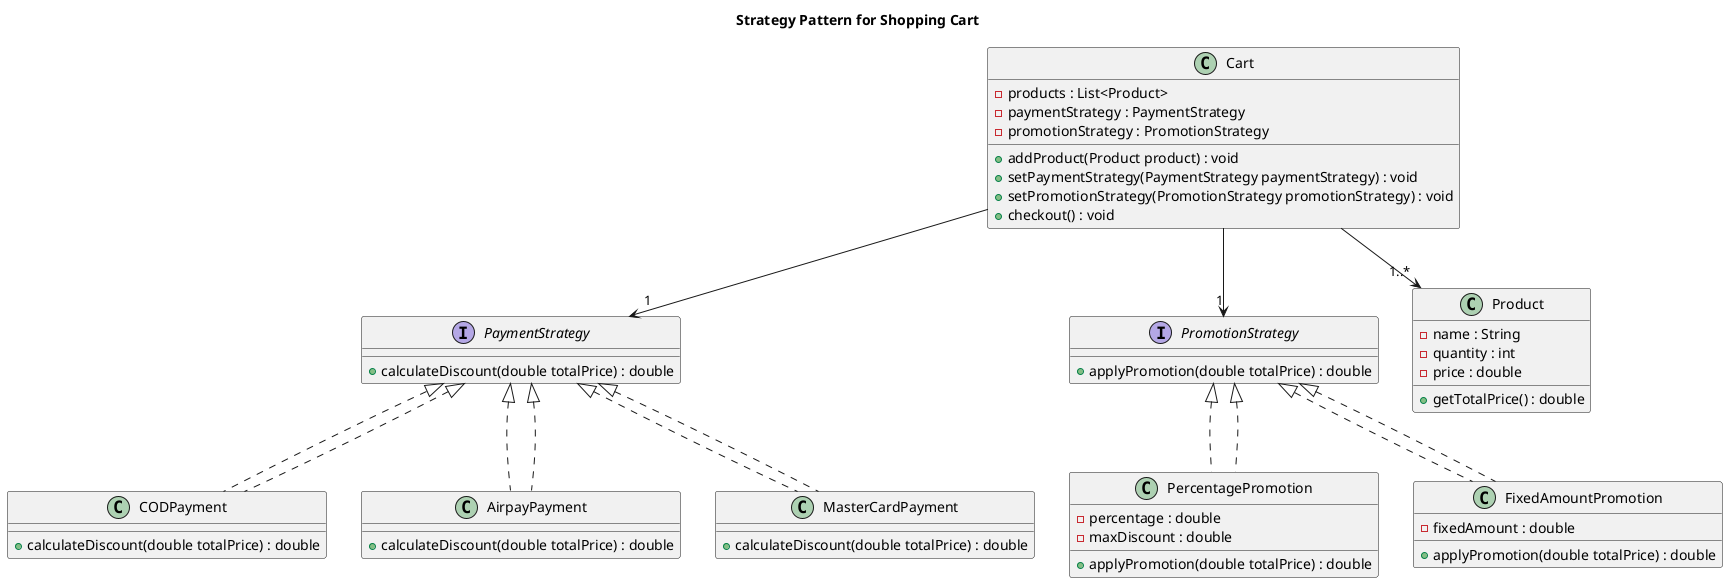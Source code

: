 @startuml
title Strategy Pattern for Shopping Cart

interface PaymentStrategy {
    + calculateDiscount(double totalPrice) : double
}

class CODPayment implements PaymentStrategy {
    + calculateDiscount(double totalPrice) : double
}

class AirpayPayment implements PaymentStrategy {
    + calculateDiscount(double totalPrice) : double
}

class MasterCardPayment implements PaymentStrategy {
    + calculateDiscount(double totalPrice) : double
}

interface PromotionStrategy {
    + applyPromotion(double totalPrice) : double
}

class PercentagePromotion implements PromotionStrategy {
    - percentage : double
    - maxDiscount : double
    + applyPromotion(double totalPrice) : double
}

class FixedAmountPromotion implements PromotionStrategy {
    - fixedAmount : double
    + applyPromotion(double totalPrice) : double
}

class Product {
    - name : String
    - quantity : int
    - price : double
    + getTotalPrice() : double
}

class Cart {
    - products : List<Product>
    - paymentStrategy : PaymentStrategy
    - promotionStrategy : PromotionStrategy
    + addProduct(Product product) : void
    + setPaymentStrategy(PaymentStrategy paymentStrategy) : void
    + setPromotionStrategy(PromotionStrategy promotionStrategy) : void
    + checkout() : void
}

Cart --> "1..*" Product
Cart --> "1" PaymentStrategy
Cart --> "1" PromotionStrategy
PaymentStrategy <|.. CODPayment
PaymentStrategy <|.. AirpayPayment
PaymentStrategy <|.. MasterCardPayment
PromotionStrategy <|.. PercentagePromotion
PromotionStrategy <|.. FixedAmountPromotion

@enduml
